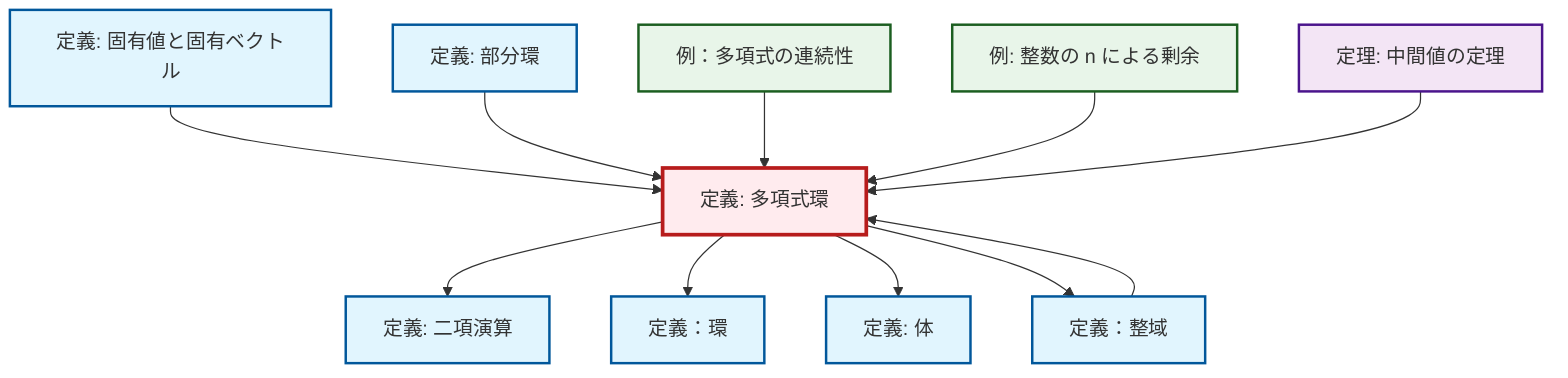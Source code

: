 graph TD
    classDef definition fill:#e1f5fe,stroke:#01579b,stroke-width:2px
    classDef theorem fill:#f3e5f5,stroke:#4a148c,stroke-width:2px
    classDef axiom fill:#fff3e0,stroke:#e65100,stroke-width:2px
    classDef example fill:#e8f5e9,stroke:#1b5e20,stroke-width:2px
    classDef current fill:#ffebee,stroke:#b71c1c,stroke-width:3px
    def-binary-operation["定義: 二項演算"]:::definition
    def-eigenvalue-eigenvector["定義: 固有値と固有ベクトル"]:::definition
    def-subring["定義: 部分環"]:::definition
    ex-polynomial-continuity["例：多項式の連続性"]:::example
    ex-quotient-integers-mod-n["例: 整数の n による剰余"]:::example
    def-polynomial-ring["定義: 多項式環"]:::definition
    thm-intermediate-value["定理: 中間値の定理"]:::theorem
    def-ring["定義：環"]:::definition
    def-field["定義: 体"]:::definition
    def-integral-domain["定義：整域"]:::definition
    def-polynomial-ring --> def-binary-operation
    def-eigenvalue-eigenvector --> def-polynomial-ring
    def-subring --> def-polynomial-ring
    def-polynomial-ring --> def-ring
    ex-polynomial-continuity --> def-polynomial-ring
    ex-quotient-integers-mod-n --> def-polynomial-ring
    def-polynomial-ring --> def-field
    thm-intermediate-value --> def-polynomial-ring
    def-polynomial-ring --> def-integral-domain
    def-integral-domain --> def-polynomial-ring
    class def-polynomial-ring current